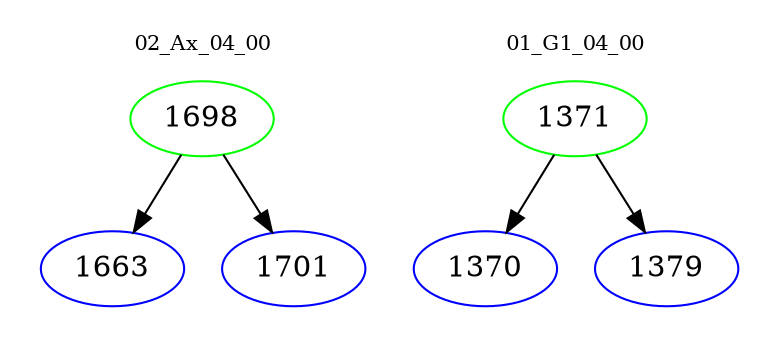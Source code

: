 digraph{
subgraph cluster_0 {
color = white
label = "02_Ax_04_00";
fontsize=10;
T0_1698 [label="1698", color="green"]
T0_1698 -> T0_1663 [color="black"]
T0_1663 [label="1663", color="blue"]
T0_1698 -> T0_1701 [color="black"]
T0_1701 [label="1701", color="blue"]
}
subgraph cluster_1 {
color = white
label = "01_G1_04_00";
fontsize=10;
T1_1371 [label="1371", color="green"]
T1_1371 -> T1_1370 [color="black"]
T1_1370 [label="1370", color="blue"]
T1_1371 -> T1_1379 [color="black"]
T1_1379 [label="1379", color="blue"]
}
}
